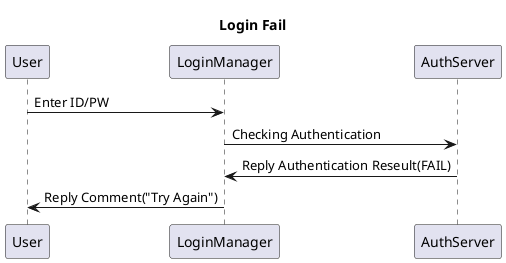 @startuml
title Login Fail
User  -> LoginManager : Enter ID/PW
LoginManager -> AuthServer : Checking Authentication
AuthServer -> LoginManager : Reply Authentication Reseult(FAIL)
LoginManager -> User : Reply Comment("Try Again")
@enduml